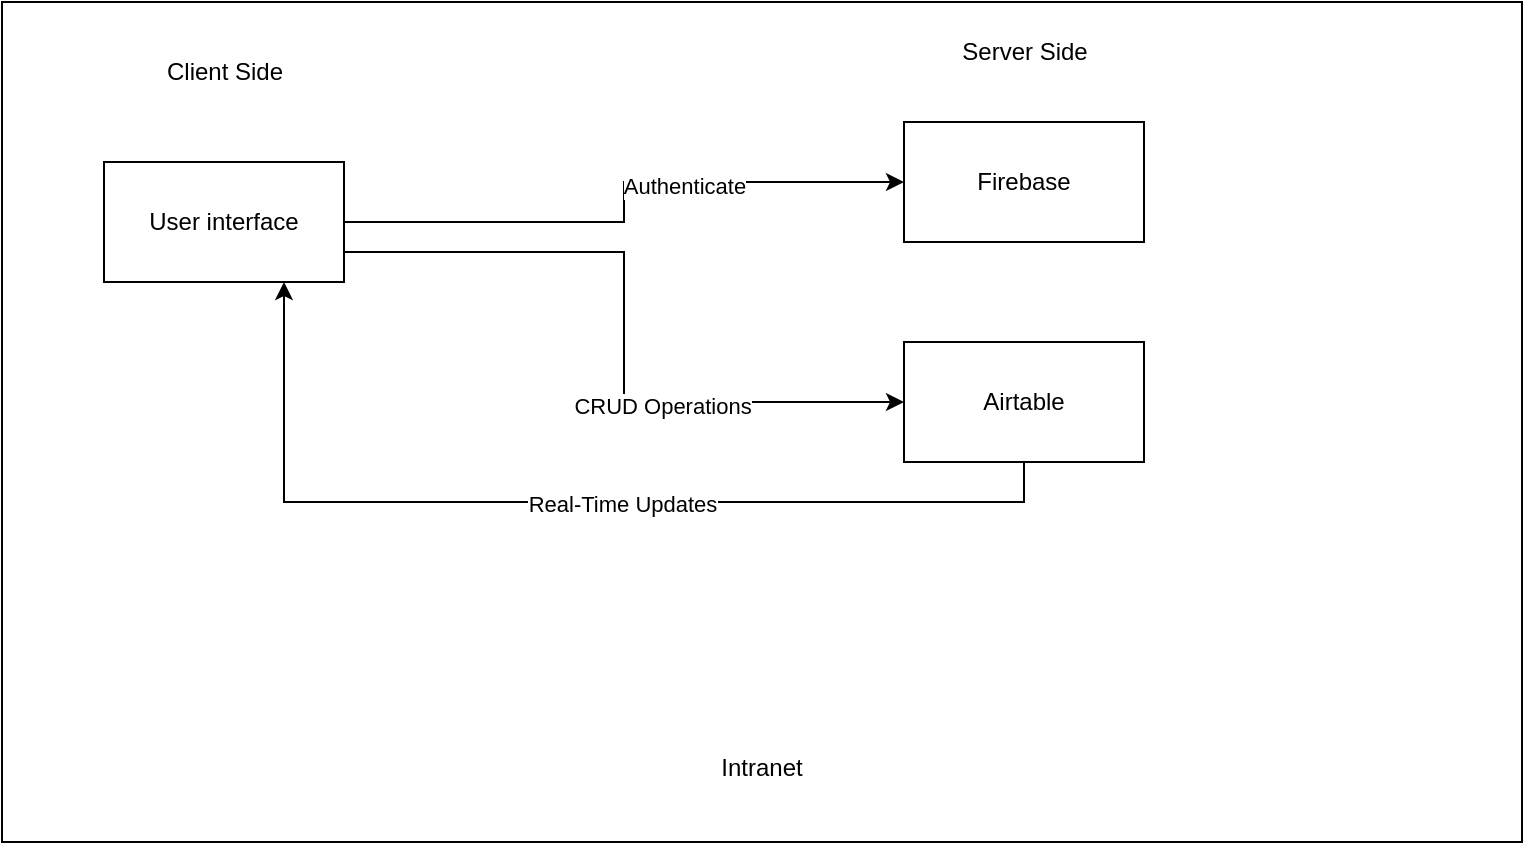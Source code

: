 <mxfile version="24.8.3">
  <diagram name="Page-1" id="GPhJdgHidg6BHuNB2Gi7">
    <mxGraphModel dx="973" dy="751" grid="1" gridSize="10" guides="1" tooltips="1" connect="1" arrows="1" fold="1" page="1" pageScale="1" pageWidth="850" pageHeight="1100" math="0" shadow="0">
      <root>
        <mxCell id="0" />
        <mxCell id="1" parent="0" />
        <mxCell id="YMlx_XhFq3Fvy0FKkB7k-4" value="&lt;br&gt;&lt;div&gt;&lt;br&gt;&lt;/div&gt;&lt;div&gt;&lt;br&gt;&lt;/div&gt;&lt;div&gt;&lt;br&gt;&lt;/div&gt;&lt;div&gt;&lt;br&gt;&lt;/div&gt;&lt;div&gt;&lt;br&gt;&lt;/div&gt;&lt;div&gt;&lt;br&gt;&lt;/div&gt;&lt;div&gt;&lt;br&gt;&lt;/div&gt;&lt;div&gt;&lt;br&gt;&lt;/div&gt;&lt;div&gt;&lt;br&gt;&lt;/div&gt;&lt;div&gt;&lt;br&gt;&lt;/div&gt;&lt;div&gt;&lt;br&gt;&lt;/div&gt;&lt;div&gt;&lt;br&gt;&lt;/div&gt;&lt;div&gt;&lt;br&gt;&lt;/div&gt;&lt;div&gt;&lt;br&gt;&lt;/div&gt;&lt;div&gt;&lt;br&gt;&lt;/div&gt;&lt;div&gt;&lt;br&gt;&lt;/div&gt;&lt;div&gt;&lt;br&gt;&lt;/div&gt;&lt;div&gt;&lt;br&gt;&lt;/div&gt;&lt;div&gt;&lt;br&gt;&lt;/div&gt;&lt;div&gt;&lt;br&gt;&lt;/div&gt;&lt;div&gt;&lt;br&gt;&lt;/div&gt;&lt;div&gt;&lt;br&gt;&lt;/div&gt;&lt;div&gt;&lt;br&gt;&lt;/div&gt;&lt;div&gt;Intranet&lt;/div&gt;" style="rounded=0;whiteSpace=wrap;html=1;align=center;labelPosition=center;verticalLabelPosition=middle;verticalAlign=middle;" vertex="1" parent="1">
          <mxGeometry x="19" y="100" width="760" height="420" as="geometry" />
        </mxCell>
        <mxCell id="YMlx_XhFq3Fvy0FKkB7k-10" style="edgeStyle=orthogonalEdgeStyle;rounded=0;orthogonalLoop=1;jettySize=auto;html=1;exitX=1;exitY=0.5;exitDx=0;exitDy=0;" edge="1" parent="1" source="YMlx_XhFq3Fvy0FKkB7k-1" target="YMlx_XhFq3Fvy0FKkB7k-2">
          <mxGeometry relative="1" as="geometry" />
        </mxCell>
        <mxCell id="YMlx_XhFq3Fvy0FKkB7k-13" value="Authenticate" style="edgeLabel;html=1;align=center;verticalAlign=middle;resizable=0;points=[];" vertex="1" connectable="0" parent="YMlx_XhFq3Fvy0FKkB7k-10">
          <mxGeometry x="0.267" y="-2" relative="1" as="geometry">
            <mxPoint as="offset" />
          </mxGeometry>
        </mxCell>
        <mxCell id="YMlx_XhFq3Fvy0FKkB7k-12" style="edgeStyle=orthogonalEdgeStyle;rounded=0;orthogonalLoop=1;jettySize=auto;html=1;exitX=1;exitY=0.75;exitDx=0;exitDy=0;entryX=0;entryY=0.5;entryDx=0;entryDy=0;" edge="1" parent="1" source="YMlx_XhFq3Fvy0FKkB7k-1" target="YMlx_XhFq3Fvy0FKkB7k-3">
          <mxGeometry relative="1" as="geometry" />
        </mxCell>
        <mxCell id="YMlx_XhFq3Fvy0FKkB7k-14" value="CRUD Operations" style="edgeLabel;html=1;align=center;verticalAlign=middle;resizable=0;points=[];" vertex="1" connectable="0" parent="YMlx_XhFq3Fvy0FKkB7k-12">
          <mxGeometry x="0.318" y="-2" relative="1" as="geometry">
            <mxPoint as="offset" />
          </mxGeometry>
        </mxCell>
        <mxCell id="YMlx_XhFq3Fvy0FKkB7k-1" value="User interface" style="rounded=0;whiteSpace=wrap;html=1;" vertex="1" parent="1">
          <mxGeometry x="70" y="180" width="120" height="60" as="geometry" />
        </mxCell>
        <mxCell id="YMlx_XhFq3Fvy0FKkB7k-2" value="Firebase" style="rounded=0;whiteSpace=wrap;html=1;" vertex="1" parent="1">
          <mxGeometry x="470" y="160" width="120" height="60" as="geometry" />
        </mxCell>
        <mxCell id="YMlx_XhFq3Fvy0FKkB7k-15" style="edgeStyle=orthogonalEdgeStyle;rounded=0;orthogonalLoop=1;jettySize=auto;html=1;exitX=0.5;exitY=1;exitDx=0;exitDy=0;entryX=0.75;entryY=1;entryDx=0;entryDy=0;" edge="1" parent="1" source="YMlx_XhFq3Fvy0FKkB7k-3" target="YMlx_XhFq3Fvy0FKkB7k-1">
          <mxGeometry relative="1" as="geometry" />
        </mxCell>
        <mxCell id="YMlx_XhFq3Fvy0FKkB7k-16" value="Real-Time Updates" style="edgeLabel;html=1;align=center;verticalAlign=middle;resizable=0;points=[];" vertex="1" connectable="0" parent="YMlx_XhFq3Fvy0FKkB7k-15">
          <mxGeometry x="-0.116" y="1" relative="1" as="geometry">
            <mxPoint as="offset" />
          </mxGeometry>
        </mxCell>
        <mxCell id="YMlx_XhFq3Fvy0FKkB7k-3" value="Airtable" style="rounded=0;whiteSpace=wrap;html=1;" vertex="1" parent="1">
          <mxGeometry x="470" y="270" width="120" height="60" as="geometry" />
        </mxCell>
        <mxCell id="YMlx_XhFq3Fvy0FKkB7k-6" value="Client Side" style="text;html=1;align=center;verticalAlign=middle;resizable=0;points=[];autosize=1;strokeColor=none;fillColor=none;" vertex="1" parent="1">
          <mxGeometry x="85" y="120" width="90" height="30" as="geometry" />
        </mxCell>
        <mxCell id="YMlx_XhFq3Fvy0FKkB7k-7" value="Server Side" style="text;html=1;align=center;verticalAlign=middle;resizable=0;points=[];autosize=1;strokeColor=none;fillColor=none;" vertex="1" parent="1">
          <mxGeometry x="485" y="110" width="90" height="30" as="geometry" />
        </mxCell>
        <mxCell id="YMlx_XhFq3Fvy0FKkB7k-11" style="edgeStyle=orthogonalEdgeStyle;rounded=0;orthogonalLoop=1;jettySize=auto;html=1;exitX=0.5;exitY=1;exitDx=0;exitDy=0;" edge="1" parent="1" source="YMlx_XhFq3Fvy0FKkB7k-3" target="YMlx_XhFq3Fvy0FKkB7k-3">
          <mxGeometry relative="1" as="geometry" />
        </mxCell>
      </root>
    </mxGraphModel>
  </diagram>
</mxfile>
